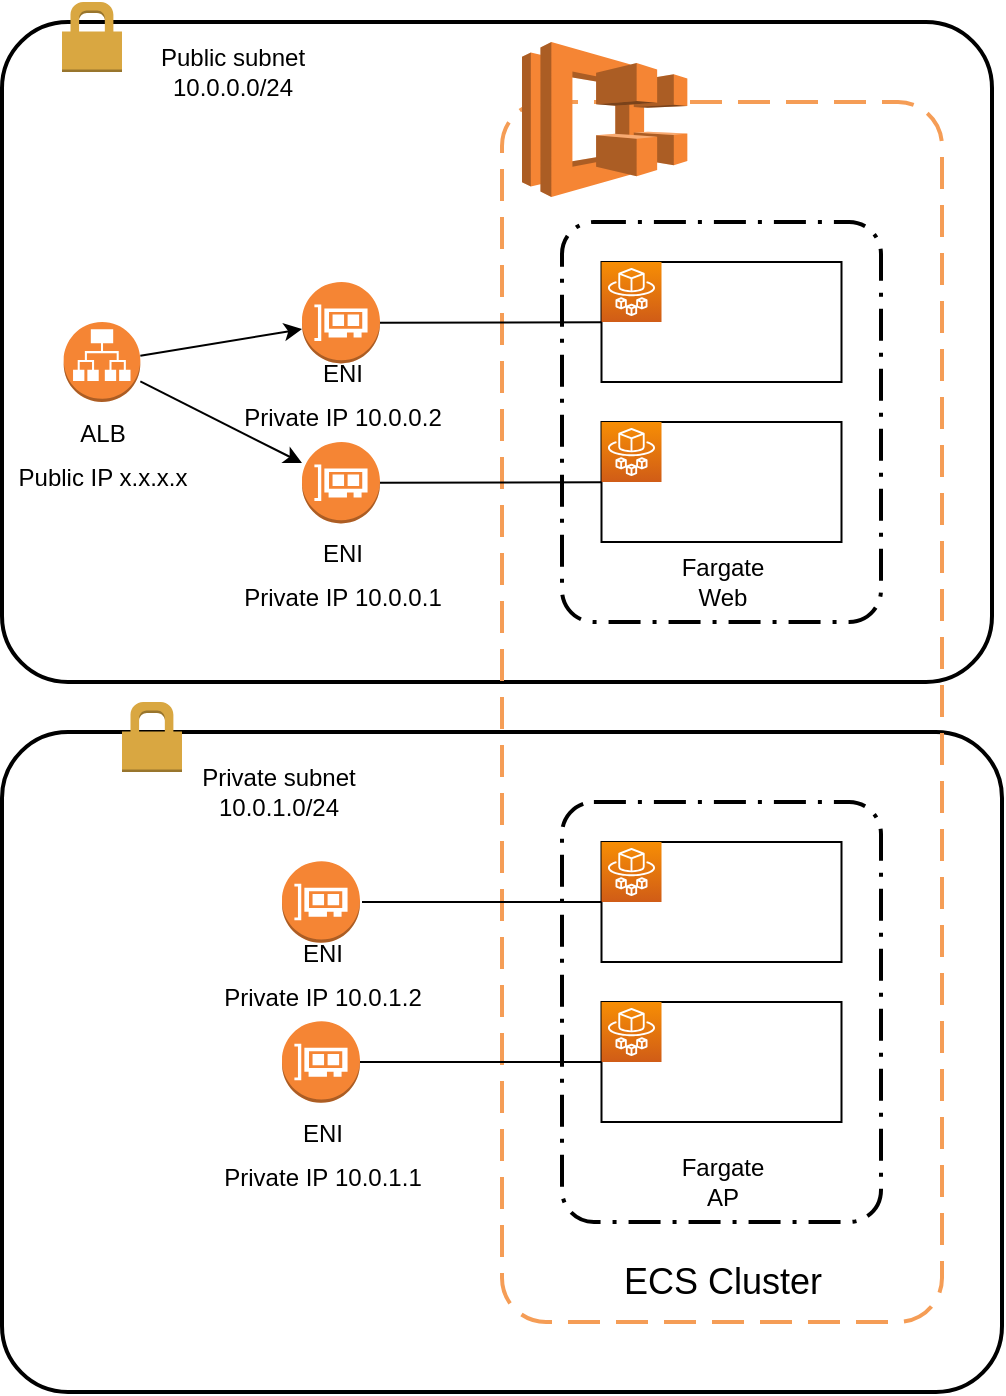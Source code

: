 <mxfile version="17.1.3" type="github">
  <diagram id="g_bNF78hXMnXt8MwMhfZ" name="Page-1">
    <mxGraphModel dx="2803" dy="1227" grid="1" gridSize="10" guides="1" tooltips="1" connect="0" arrows="1" fold="1" page="1" pageScale="1" pageWidth="827" pageHeight="1169" math="0" shadow="0">
      <root>
        <mxCell id="0" />
        <mxCell id="1" parent="0" />
        <mxCell id="aKlmydDYFWNijX_7faFg-24" value="" style="rounded=1;arcSize=10;dashed=0;fillColor=none;gradientColor=none;strokeWidth=2;fontSize=18;" vertex="1" parent="1">
          <mxGeometry x="-100" y="240" width="495" height="330" as="geometry" />
        </mxCell>
        <mxCell id="HXco0iSima8W5jRV-XCO-18" value="" style="rounded=1;arcSize=10;dashed=0;fillColor=none;gradientColor=none;strokeWidth=2;fontSize=18;" parent="1" vertex="1">
          <mxGeometry x="-100" y="595" width="500" height="330" as="geometry" />
        </mxCell>
        <mxCell id="HXco0iSima8W5jRV-XCO-13" value="" style="rounded=1;arcSize=10;dashed=1;strokeColor=#F59D56;fillColor=none;gradientColor=none;dashPattern=8 4;strokeWidth=2;" parent="1" vertex="1">
          <mxGeometry x="150" y="280" width="220" height="610" as="geometry" />
        </mxCell>
        <mxCell id="HXco0iSima8W5jRV-XCO-8" value="" style="rounded=1;arcSize=10;dashed=1;fillColor=none;gradientColor=none;dashPattern=8 3 1 3;strokeWidth=2;" parent="1" vertex="1">
          <mxGeometry x="180" y="630" width="159.5" height="210" as="geometry" />
        </mxCell>
        <mxCell id="HXco0iSima8W5jRV-XCO-9" value="" style="rounded=1;arcSize=10;dashed=1;fillColor=none;gradientColor=none;dashPattern=8 3 1 3;strokeWidth=2;" parent="1" vertex="1">
          <mxGeometry x="180" y="340" width="159.5" height="200" as="geometry" />
        </mxCell>
        <mxCell id="heWSyna7I_I_LGVK5BIx-6" value="" style="outlineConnect=0;dashed=0;verticalLabelPosition=bottom;verticalAlign=top;align=center;html=1;shape=mxgraph.aws3.ecs;fillColor=#F58534;gradientColor=none;" parent="1" vertex="1">
          <mxGeometry x="160" y="250" width="82.67" height="77.5" as="geometry" />
        </mxCell>
        <mxCell id="heWSyna7I_I_LGVK5BIx-9" value="" style="rounded=0;whiteSpace=wrap;html=1;" parent="1" vertex="1">
          <mxGeometry x="199.75" y="650" width="120" height="60" as="geometry" />
        </mxCell>
        <mxCell id="heWSyna7I_I_LGVK5BIx-10" value="" style="sketch=0;points=[[0,0,0],[0.25,0,0],[0.5,0,0],[0.75,0,0],[1,0,0],[0,1,0],[0.25,1,0],[0.5,1,0],[0.75,1,0],[1,1,0],[0,0.25,0],[0,0.5,0],[0,0.75,0],[1,0.25,0],[1,0.5,0],[1,0.75,0]];outlineConnect=0;fontColor=#232F3E;gradientColor=#F78E04;gradientDirection=north;fillColor=#D05C17;strokeColor=#ffffff;dashed=0;verticalLabelPosition=bottom;verticalAlign=top;align=center;html=1;fontSize=12;fontStyle=0;aspect=fixed;shape=mxgraph.aws4.resourceIcon;resIcon=mxgraph.aws4.fargate;" parent="1" vertex="1">
          <mxGeometry x="199.75" y="650" width="30" height="30" as="geometry" />
        </mxCell>
        <mxCell id="heWSyna7I_I_LGVK5BIx-11" value="" style="rounded=0;whiteSpace=wrap;html=1;" parent="1" vertex="1">
          <mxGeometry x="199.75" y="440" width="120" height="60" as="geometry" />
        </mxCell>
        <mxCell id="heWSyna7I_I_LGVK5BIx-12" value="" style="sketch=0;points=[[0,0,0],[0.25,0,0],[0.5,0,0],[0.75,0,0],[1,0,0],[0,1,0],[0.25,1,0],[0.5,1,0],[0.75,1,0],[1,1,0],[0,0.25,0],[0,0.5,0],[0,0.75,0],[1,0.25,0],[1,0.5,0],[1,0.75,0]];outlineConnect=0;fontColor=#232F3E;gradientColor=#F78E04;gradientDirection=north;fillColor=#D05C17;strokeColor=#ffffff;dashed=0;verticalLabelPosition=bottom;verticalAlign=top;align=center;html=1;fontSize=12;fontStyle=0;aspect=fixed;shape=mxgraph.aws4.resourceIcon;resIcon=mxgraph.aws4.fargate;" parent="1" vertex="1">
          <mxGeometry x="199.75" y="440" width="30" height="30" as="geometry" />
        </mxCell>
        <mxCell id="heWSyna7I_I_LGVK5BIx-13" value="" style="rounded=0;whiteSpace=wrap;html=1;" parent="1" vertex="1">
          <mxGeometry x="199.75" y="360" width="120" height="60" as="geometry" />
        </mxCell>
        <mxCell id="heWSyna7I_I_LGVK5BIx-14" value="" style="sketch=0;points=[[0,0,0],[0.25,0,0],[0.5,0,0],[0.75,0,0],[1,0,0],[0,1,0],[0.25,1,0],[0.5,1,0],[0.75,1,0],[1,1,0],[0,0.25,0],[0,0.5,0],[0,0.75,0],[1,0.25,0],[1,0.5,0],[1,0.75,0]];outlineConnect=0;fontColor=#232F3E;gradientColor=#F78E04;gradientDirection=north;fillColor=#D05C17;strokeColor=#ffffff;dashed=0;verticalLabelPosition=bottom;verticalAlign=top;align=center;html=1;fontSize=12;fontStyle=0;aspect=fixed;shape=mxgraph.aws4.resourceIcon;resIcon=mxgraph.aws4.fargate;" parent="1" vertex="1">
          <mxGeometry x="199.75" y="360" width="30" height="30" as="geometry" />
        </mxCell>
        <mxCell id="HXco0iSima8W5jRV-XCO-1" value="" style="rounded=0;whiteSpace=wrap;html=1;" parent="1" vertex="1">
          <mxGeometry x="199.75" y="730" width="120" height="60" as="geometry" />
        </mxCell>
        <mxCell id="HXco0iSima8W5jRV-XCO-2" value="" style="sketch=0;points=[[0,0,0],[0.25,0,0],[0.5,0,0],[0.75,0,0],[1,0,0],[0,1,0],[0.25,1,0],[0.5,1,0],[0.75,1,0],[1,1,0],[0,0.25,0],[0,0.5,0],[0,0.75,0],[1,0.25,0],[1,0.5,0],[1,0.75,0]];outlineConnect=0;fontColor=#232F3E;gradientColor=#F78E04;gradientDirection=north;fillColor=#D05C17;strokeColor=#ffffff;dashed=0;verticalLabelPosition=bottom;verticalAlign=top;align=center;html=1;fontSize=12;fontStyle=0;aspect=fixed;shape=mxgraph.aws4.resourceIcon;resIcon=mxgraph.aws4.fargate;" parent="1" vertex="1">
          <mxGeometry x="199.75" y="730" width="30" height="30" as="geometry" />
        </mxCell>
        <mxCell id="HXco0iSima8W5jRV-XCO-14" value="Fargate&lt;br&gt;AP" style="text;html=1;align=center;verticalAlign=middle;resizable=0;points=[];autosize=1;strokeColor=none;fillColor=none;" parent="1" vertex="1">
          <mxGeometry x="230" y="805" width="60" height="30" as="geometry" />
        </mxCell>
        <mxCell id="HXco0iSima8W5jRV-XCO-15" value="Fargate&lt;br&gt;Web" style="text;html=1;align=center;verticalAlign=middle;resizable=0;points=[];autosize=1;strokeColor=none;fillColor=none;" parent="1" vertex="1">
          <mxGeometry x="230" y="505" width="60" height="30" as="geometry" />
        </mxCell>
        <mxCell id="HXco0iSima8W5jRV-XCO-17" value="&lt;font style=&quot;font-size: 18px&quot;&gt;ECS Cluster&lt;br&gt;&lt;/font&gt;" style="text;html=1;align=center;verticalAlign=middle;resizable=0;points=[];autosize=1;strokeColor=none;fillColor=none;" parent="1" vertex="1">
          <mxGeometry x="204.75" y="860" width="110" height="20" as="geometry" />
        </mxCell>
        <mxCell id="HXco0iSima8W5jRV-XCO-19" value="" style="dashed=0;html=1;shape=mxgraph.aws3.permissions;fillColor=#D9A741;gradientColor=none;dashed=0;fontSize=18;" parent="1" vertex="1">
          <mxGeometry x="-40" y="580" width="30" height="35" as="geometry" />
        </mxCell>
        <mxCell id="aKlmydDYFWNijX_7faFg-1" value="" style="outlineConnect=0;dashed=0;verticalLabelPosition=bottom;verticalAlign=top;align=center;html=1;shape=mxgraph.aws3.elastic_network_interface;fillColor=#F58534;gradientColor=none;fontSize=18;" vertex="1" parent="1">
          <mxGeometry x="40" y="739.65" width="39" height="40.7" as="geometry" />
        </mxCell>
        <mxCell id="aKlmydDYFWNijX_7faFg-2" value="" style="outlineConnect=0;dashed=0;verticalLabelPosition=bottom;verticalAlign=top;align=center;html=1;shape=mxgraph.aws3.elastic_network_interface;fillColor=#F58534;gradientColor=none;fontSize=18;" vertex="1" parent="1">
          <mxGeometry x="40" y="659.65" width="39" height="40.7" as="geometry" />
        </mxCell>
        <mxCell id="aKlmydDYFWNijX_7faFg-20" value="Private subnet&lt;br&gt;10.0.1.0/24" style="text;html=1;align=center;verticalAlign=middle;resizable=0;points=[];autosize=1;strokeColor=none;fillColor=none;fontSize=12;" vertex="1" parent="1">
          <mxGeometry x="-7.33" y="610" width="90" height="30" as="geometry" />
        </mxCell>
        <mxCell id="aKlmydDYFWNijX_7faFg-3" value="&lt;font style=&quot;font-size: 12px&quot;&gt;ENI&lt;br&gt;Private IP&amp;nbsp;10.0.1.1&lt;/font&gt;" style="text;html=1;align=center;verticalAlign=middle;resizable=0;points=[];autosize=1;strokeColor=none;fillColor=none;fontSize=18;" vertex="1" parent="1">
          <mxGeometry x="4.5" y="780.35" width="110" height="50" as="geometry" />
        </mxCell>
        <mxCell id="aKlmydDYFWNijX_7faFg-21" value="&lt;font style=&quot;font-size: 12px&quot;&gt;ENI&lt;br&gt;Private IP&amp;nbsp;10.0.1.2&lt;/font&gt;" style="text;html=1;align=center;verticalAlign=middle;resizable=0;points=[];autosize=1;strokeColor=none;fillColor=none;fontSize=18;" vertex="1" parent="1">
          <mxGeometry x="4.5" y="689.65" width="110" height="50" as="geometry" />
        </mxCell>
        <mxCell id="aKlmydDYFWNijX_7faFg-22" value="" style="endArrow=none;html=1;rounded=0;fontSize=12;" edge="1" parent="1" target="heWSyna7I_I_LGVK5BIx-9">
          <mxGeometry width="50" height="50" relative="1" as="geometry">
            <mxPoint x="80" y="680" as="sourcePoint" />
            <mxPoint x="130" y="630" as="targetPoint" />
          </mxGeometry>
        </mxCell>
        <mxCell id="aKlmydDYFWNijX_7faFg-23" value="" style="endArrow=none;html=1;rounded=0;fontSize=12;" edge="1" parent="1" source="HXco0iSima8W5jRV-XCO-1" target="aKlmydDYFWNijX_7faFg-1">
          <mxGeometry width="50" height="50" relative="1" as="geometry">
            <mxPoint x="90" y="690" as="sourcePoint" />
            <mxPoint x="209.75" y="690" as="targetPoint" />
          </mxGeometry>
        </mxCell>
        <mxCell id="aKlmydDYFWNijX_7faFg-25" value="" style="dashed=0;html=1;shape=mxgraph.aws3.permissions;fillColor=#D9A741;gradientColor=none;dashed=0;fontSize=18;" vertex="1" parent="1">
          <mxGeometry x="-70" y="230" width="30" height="35" as="geometry" />
        </mxCell>
        <mxCell id="aKlmydDYFWNijX_7faFg-26" value="Public subnet&lt;br&gt;10.0.0.0/24" style="text;html=1;align=center;verticalAlign=middle;resizable=0;points=[];autosize=1;strokeColor=none;fillColor=none;fontSize=12;" vertex="1" parent="1">
          <mxGeometry x="-30.0" y="250" width="90" height="30" as="geometry" />
        </mxCell>
        <mxCell id="aKlmydDYFWNijX_7faFg-27" value="" style="outlineConnect=0;dashed=0;verticalLabelPosition=bottom;verticalAlign=top;align=center;html=1;shape=mxgraph.aws3.application_load_balancer;fillColor=#F58534;gradientColor=none;rounded=1;fontFamily=Helvetica;fontSize=18;fontColor=default;strokeColor=default;strokeWidth=2;" vertex="1" parent="1">
          <mxGeometry x="-69.16" y="390" width="38.33" height="40" as="geometry" />
        </mxCell>
        <mxCell id="aKlmydDYFWNijX_7faFg-28" value="&lt;font style=&quot;font-size: 12px&quot;&gt;ALB&lt;br&gt;Public IP x.x.x.x&lt;/font&gt;" style="text;html=1;align=center;verticalAlign=middle;resizable=0;points=[];autosize=1;strokeColor=none;fillColor=none;fontSize=18;fontFamily=Helvetica;fontColor=default;" vertex="1" parent="1">
          <mxGeometry x="-100.0" y="430" width="100" height="50" as="geometry" />
        </mxCell>
        <mxCell id="aKlmydDYFWNijX_7faFg-31" value="" style="outlineConnect=0;dashed=0;verticalLabelPosition=bottom;verticalAlign=top;align=center;html=1;shape=mxgraph.aws3.elastic_network_interface;fillColor=#F58534;gradientColor=none;fontSize=18;" vertex="1" parent="1">
          <mxGeometry x="50" y="450" width="39" height="40.7" as="geometry" />
        </mxCell>
        <mxCell id="aKlmydDYFWNijX_7faFg-32" value="" style="outlineConnect=0;dashed=0;verticalLabelPosition=bottom;verticalAlign=top;align=center;html=1;shape=mxgraph.aws3.elastic_network_interface;fillColor=#F58534;gradientColor=none;fontSize=18;" vertex="1" parent="1">
          <mxGeometry x="50" y="370" width="39" height="40.7" as="geometry" />
        </mxCell>
        <mxCell id="aKlmydDYFWNijX_7faFg-33" value="" style="endArrow=none;html=1;rounded=0;fontSize=12;" edge="1" parent="1" target="aKlmydDYFWNijX_7faFg-31" source="heWSyna7I_I_LGVK5BIx-11">
          <mxGeometry width="50" height="50" relative="1" as="geometry">
            <mxPoint x="209.75" y="470.35" as="sourcePoint" />
            <mxPoint x="219.75" y="400.35" as="targetPoint" />
          </mxGeometry>
        </mxCell>
        <mxCell id="aKlmydDYFWNijX_7faFg-35" value="" style="endArrow=none;html=1;rounded=0;fontSize=12;" edge="1" parent="1" source="heWSyna7I_I_LGVK5BIx-13" target="aKlmydDYFWNijX_7faFg-32">
          <mxGeometry width="50" height="50" relative="1" as="geometry">
            <mxPoint x="219.75" y="480.35" as="sourcePoint" />
            <mxPoint x="99" y="480.35" as="targetPoint" />
          </mxGeometry>
        </mxCell>
        <mxCell id="aKlmydDYFWNijX_7faFg-36" value="" style="endArrow=classic;html=1;rounded=0;fontFamily=Helvetica;fontSize=12;fontColor=default;" edge="1" parent="1" source="aKlmydDYFWNijX_7faFg-27" target="aKlmydDYFWNijX_7faFg-32">
          <mxGeometry width="50" height="50" relative="1" as="geometry">
            <mxPoint x="-30" y="540" as="sourcePoint" />
            <mxPoint x="20" y="490" as="targetPoint" />
          </mxGeometry>
        </mxCell>
        <mxCell id="aKlmydDYFWNijX_7faFg-37" value="" style="endArrow=classic;html=1;rounded=0;fontFamily=Helvetica;fontSize=12;fontColor=default;" edge="1" parent="1" source="aKlmydDYFWNijX_7faFg-27" target="aKlmydDYFWNijX_7faFg-31">
          <mxGeometry width="50" height="50" relative="1" as="geometry">
            <mxPoint x="-20.83" y="416.848" as="sourcePoint" />
            <mxPoint x="60" y="403.557" as="targetPoint" />
          </mxGeometry>
        </mxCell>
        <mxCell id="aKlmydDYFWNijX_7faFg-38" value="&lt;font style=&quot;font-size: 12px&quot;&gt;ENI&lt;br&gt;Private IP&amp;nbsp;10.0.0.2&lt;/font&gt;" style="text;html=1;align=center;verticalAlign=middle;resizable=0;points=[];autosize=1;strokeColor=none;fillColor=none;fontSize=18;" vertex="1" parent="1">
          <mxGeometry x="14.5" y="400" width="110" height="50" as="geometry" />
        </mxCell>
        <mxCell id="aKlmydDYFWNijX_7faFg-39" value="&lt;font style=&quot;font-size: 12px&quot;&gt;ENI&lt;br&gt;Private IP&amp;nbsp;10.0.0.1&lt;/font&gt;" style="text;html=1;align=center;verticalAlign=middle;resizable=0;points=[];autosize=1;strokeColor=none;fillColor=none;fontSize=18;" vertex="1" parent="1">
          <mxGeometry x="14.5" y="490" width="110" height="50" as="geometry" />
        </mxCell>
      </root>
    </mxGraphModel>
  </diagram>
</mxfile>
